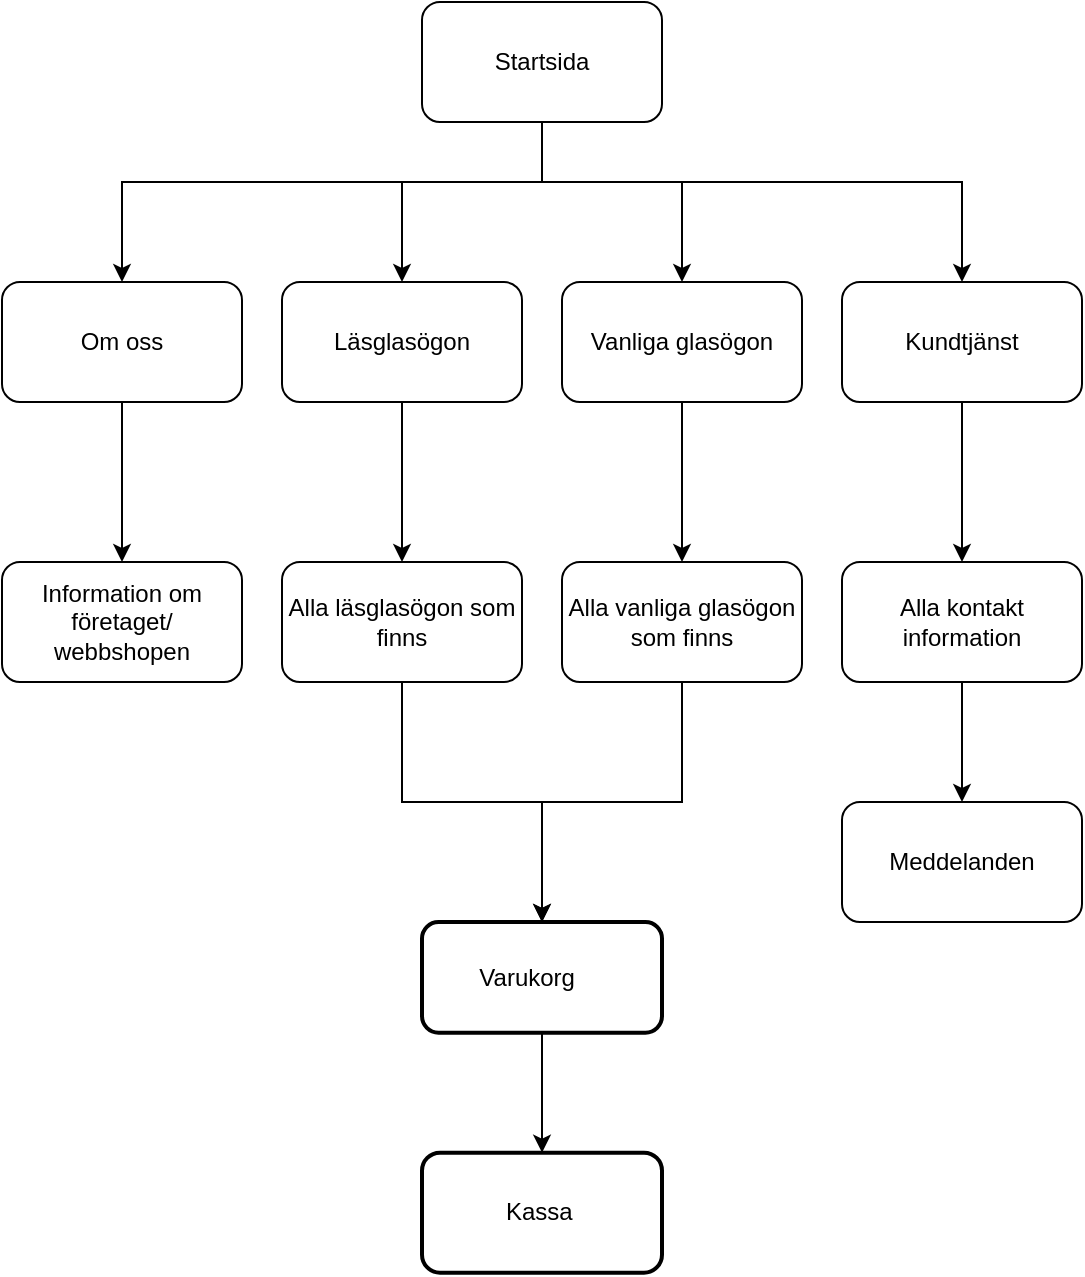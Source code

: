 <mxfile version="22.1.18" type="google">
  <diagram name="Sida-1" id="U8gEX6nYzfNzYmUzHfRO">
    <mxGraphModel dx="1034" dy="420" grid="1" gridSize="10" guides="1" tooltips="1" connect="1" arrows="1" fold="1" page="1" pageScale="1" pageWidth="827" pageHeight="1169" math="0" shadow="0">
      <root>
        <mxCell id="0" />
        <mxCell id="1" parent="0" />
        <mxCell id="tkJmJHf7cMH3BVwT3MHp-3" value="" style="edgeStyle=orthogonalEdgeStyle;rounded=0;orthogonalLoop=1;jettySize=auto;html=1;exitX=0.5;exitY=1;exitDx=0;exitDy=0;" edge="1" parent="1" source="tkJmJHf7cMH3BVwT3MHp-1" target="tkJmJHf7cMH3BVwT3MHp-2">
          <mxGeometry relative="1" as="geometry">
            <mxPoint x="350" y="100" as="sourcePoint" />
            <Array as="points">
              <mxPoint x="350" y="100" />
              <mxPoint x="140" y="100" />
            </Array>
          </mxGeometry>
        </mxCell>
        <mxCell id="tkJmJHf7cMH3BVwT3MHp-5" value="" style="edgeStyle=orthogonalEdgeStyle;rounded=0;orthogonalLoop=1;jettySize=auto;html=1;entryX=0.5;entryY=0;entryDx=0;entryDy=0;" edge="1" parent="1" target="tkJmJHf7cMH3BVwT3MHp-4">
          <mxGeometry relative="1" as="geometry">
            <mxPoint x="350" y="100" as="sourcePoint" />
            <Array as="points">
              <mxPoint x="280" y="100" />
            </Array>
          </mxGeometry>
        </mxCell>
        <mxCell id="tkJmJHf7cMH3BVwT3MHp-7" value="" style="edgeStyle=orthogonalEdgeStyle;rounded=0;orthogonalLoop=1;jettySize=auto;html=1;" edge="1" parent="1" source="tkJmJHf7cMH3BVwT3MHp-1" target="tkJmJHf7cMH3BVwT3MHp-6">
          <mxGeometry relative="1" as="geometry">
            <Array as="points">
              <mxPoint x="350" y="100" />
              <mxPoint x="420" y="100" />
            </Array>
          </mxGeometry>
        </mxCell>
        <mxCell id="tkJmJHf7cMH3BVwT3MHp-9" value="" style="edgeStyle=orthogonalEdgeStyle;rounded=0;orthogonalLoop=1;jettySize=auto;html=1;exitX=0.5;exitY=1;exitDx=0;exitDy=0;" edge="1" parent="1" source="tkJmJHf7cMH3BVwT3MHp-1" target="tkJmJHf7cMH3BVwT3MHp-8">
          <mxGeometry relative="1" as="geometry">
            <Array as="points">
              <mxPoint x="350" y="100" />
              <mxPoint x="560" y="100" />
            </Array>
          </mxGeometry>
        </mxCell>
        <mxCell id="tkJmJHf7cMH3BVwT3MHp-1" value="Startsida" style="rounded=1;whiteSpace=wrap;html=1;" vertex="1" parent="1">
          <mxGeometry x="290" y="10" width="120" height="60" as="geometry" />
        </mxCell>
        <mxCell id="tkJmJHf7cMH3BVwT3MHp-13" value="" style="edgeStyle=orthogonalEdgeStyle;rounded=0;orthogonalLoop=1;jettySize=auto;html=1;" edge="1" parent="1" source="tkJmJHf7cMH3BVwT3MHp-2" target="tkJmJHf7cMH3BVwT3MHp-12">
          <mxGeometry relative="1" as="geometry" />
        </mxCell>
        <mxCell id="tkJmJHf7cMH3BVwT3MHp-2" value="Om oss" style="whiteSpace=wrap;html=1;rounded=1;" vertex="1" parent="1">
          <mxGeometry x="80" y="150" width="120" height="60" as="geometry" />
        </mxCell>
        <mxCell id="tkJmJHf7cMH3BVwT3MHp-15" value="" style="edgeStyle=orthogonalEdgeStyle;rounded=0;orthogonalLoop=1;jettySize=auto;html=1;" edge="1" parent="1" source="tkJmJHf7cMH3BVwT3MHp-4" target="tkJmJHf7cMH3BVwT3MHp-14">
          <mxGeometry relative="1" as="geometry" />
        </mxCell>
        <mxCell id="tkJmJHf7cMH3BVwT3MHp-4" value="Läsglasögon" style="whiteSpace=wrap;html=1;rounded=1;" vertex="1" parent="1">
          <mxGeometry x="220" y="150" width="120" height="60" as="geometry" />
        </mxCell>
        <mxCell id="tkJmJHf7cMH3BVwT3MHp-17" value="" style="edgeStyle=orthogonalEdgeStyle;rounded=0;orthogonalLoop=1;jettySize=auto;html=1;" edge="1" parent="1" source="tkJmJHf7cMH3BVwT3MHp-6" target="tkJmJHf7cMH3BVwT3MHp-16">
          <mxGeometry relative="1" as="geometry" />
        </mxCell>
        <mxCell id="tkJmJHf7cMH3BVwT3MHp-6" value="Vanliga glasögon" style="whiteSpace=wrap;html=1;rounded=1;" vertex="1" parent="1">
          <mxGeometry x="360" y="150" width="120" height="60" as="geometry" />
        </mxCell>
        <mxCell id="tkJmJHf7cMH3BVwT3MHp-19" value="" style="edgeStyle=orthogonalEdgeStyle;rounded=0;orthogonalLoop=1;jettySize=auto;html=1;" edge="1" parent="1" source="tkJmJHf7cMH3BVwT3MHp-8" target="tkJmJHf7cMH3BVwT3MHp-18">
          <mxGeometry relative="1" as="geometry" />
        </mxCell>
        <mxCell id="tkJmJHf7cMH3BVwT3MHp-8" value="Kundtjänst" style="whiteSpace=wrap;html=1;rounded=1;" vertex="1" parent="1">
          <mxGeometry x="500" y="150" width="120" height="60" as="geometry" />
        </mxCell>
        <mxCell id="tkJmJHf7cMH3BVwT3MHp-12" value="Information om företaget/&lt;br&gt;webbshopen" style="whiteSpace=wrap;html=1;rounded=1;" vertex="1" parent="1">
          <mxGeometry x="80" y="290" width="120" height="60" as="geometry" />
        </mxCell>
        <mxCell id="tkJmJHf7cMH3BVwT3MHp-14" value="Alla läsglasögon som finns" style="whiteSpace=wrap;html=1;rounded=1;" vertex="1" parent="1">
          <mxGeometry x="220" y="290" width="120" height="60" as="geometry" />
        </mxCell>
        <mxCell id="tkJmJHf7cMH3BVwT3MHp-16" value="Alla vanliga glasögon som finns" style="whiteSpace=wrap;html=1;rounded=1;" vertex="1" parent="1">
          <mxGeometry x="360" y="290" width="120" height="60" as="geometry" />
        </mxCell>
        <mxCell id="tkJmJHf7cMH3BVwT3MHp-21" value="" style="edgeStyle=orthogonalEdgeStyle;rounded=0;orthogonalLoop=1;jettySize=auto;html=1;" edge="1" parent="1" source="tkJmJHf7cMH3BVwT3MHp-18" target="tkJmJHf7cMH3BVwT3MHp-20">
          <mxGeometry relative="1" as="geometry" />
        </mxCell>
        <mxCell id="tkJmJHf7cMH3BVwT3MHp-18" value="Alla kontakt information" style="whiteSpace=wrap;html=1;rounded=1;" vertex="1" parent="1">
          <mxGeometry x="500" y="290" width="120" height="60" as="geometry" />
        </mxCell>
        <mxCell id="tkJmJHf7cMH3BVwT3MHp-20" value="Meddelanden" style="whiteSpace=wrap;html=1;rounded=1;" vertex="1" parent="1">
          <mxGeometry x="500" y="410" width="120" height="60" as="geometry" />
        </mxCell>
        <mxCell id="tkJmJHf7cMH3BVwT3MHp-34" value="" style="edgeStyle=orthogonalEdgeStyle;rounded=0;orthogonalLoop=1;jettySize=auto;html=1;exitX=0.5;exitY=1;exitDx=0;exitDy=0;" edge="1" parent="1" source="tkJmJHf7cMH3BVwT3MHp-16" target="tkJmJHf7cMH3BVwT3MHp-33">
          <mxGeometry relative="1" as="geometry">
            <mxPoint x="350" y="410.0" as="sourcePoint" />
          </mxGeometry>
        </mxCell>
        <mxCell id="tkJmJHf7cMH3BVwT3MHp-36" value="" style="edgeStyle=orthogonalEdgeStyle;rounded=0;orthogonalLoop=1;jettySize=auto;html=1;" edge="1" parent="1" source="tkJmJHf7cMH3BVwT3MHp-33" target="tkJmJHf7cMH3BVwT3MHp-35">
          <mxGeometry relative="1" as="geometry" />
        </mxCell>
        <mxCell id="tkJmJHf7cMH3BVwT3MHp-33" value="&amp;nbsp;&lt;span style=&quot;white-space: pre;&quot;&gt;&#x9;&lt;/span&gt;Varukorg" style="rounded=1;whiteSpace=wrap;html=1;align=left;strokeWidth=2;" vertex="1" parent="1">
          <mxGeometry x="290" y="470" width="120" height="55.33" as="geometry" />
        </mxCell>
        <mxCell id="tkJmJHf7cMH3BVwT3MHp-35" value="&lt;span style=&quot;white-space: pre;&quot;&gt;&#x9;&lt;/span&gt;&amp;nbsp; &amp;nbsp; Kassa" style="whiteSpace=wrap;html=1;align=left;rounded=1;strokeWidth=2;" vertex="1" parent="1">
          <mxGeometry x="290" y="585.33" width="120" height="60" as="geometry" />
        </mxCell>
        <mxCell id="tkJmJHf7cMH3BVwT3MHp-37" value="" style="edgeStyle=orthogonalEdgeStyle;rounded=0;orthogonalLoop=1;jettySize=auto;html=1;exitX=0.5;exitY=1;exitDx=0;exitDy=0;entryX=0.5;entryY=0;entryDx=0;entryDy=0;" edge="1" parent="1" source="tkJmJHf7cMH3BVwT3MHp-14" target="tkJmJHf7cMH3BVwT3MHp-33">
          <mxGeometry relative="1" as="geometry">
            <mxPoint x="430" y="360" as="sourcePoint" />
            <mxPoint x="370" y="480" as="targetPoint" />
            <Array as="points">
              <mxPoint x="280" y="410" />
              <mxPoint x="350" y="410" />
            </Array>
          </mxGeometry>
        </mxCell>
      </root>
    </mxGraphModel>
  </diagram>
</mxfile>
